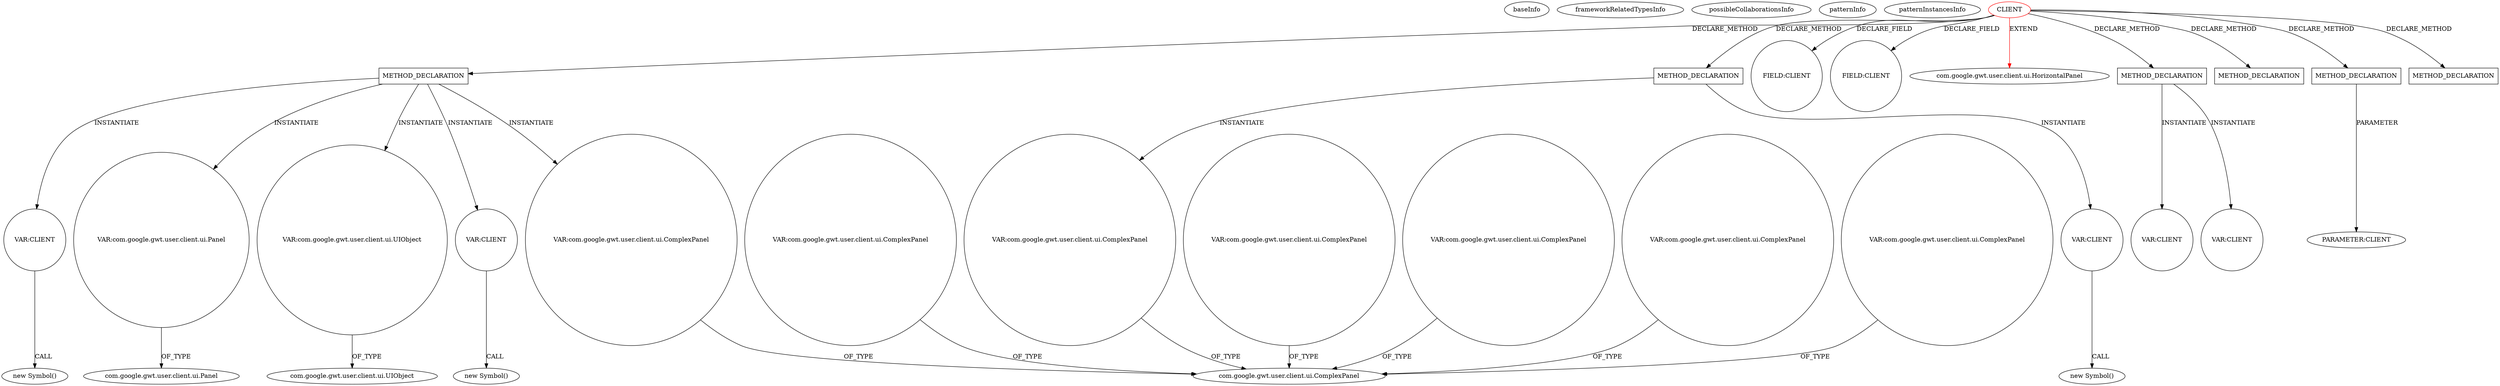 digraph {
baseInfo[graphId=839,category="pattern",isAnonymous=false,possibleRelation=false]
frameworkRelatedTypesInfo[0="com.google.gwt.user.client.ui.HorizontalPanel"]
possibleCollaborationsInfo[]
patternInfo[frequency=2.0,patternRootClient=0]
patternInstancesInfo[0="luxferrari-AlgebrApp~/luxferrari-AlgebrApp/AlgebrApp-master/AlgebrApp/src/org/luxferrari/algebrapp/client/SubPolynomial.java~SubPolynomial~3660",1="luxferrari-AlgebrApp~/luxferrari-AlgebrApp/AlgebrApp-master/AlgebrApp/src/org/luxferrari/algebrapp/client/Product.java~Product~3664"]
17[label="new Symbol()",vertexType="CONSTRUCTOR_CALL",isFrameworkType=false]
18[label="VAR:CLIENT",vertexType="VARIABLE_EXPRESION",isFrameworkType=false,shape=circle]
7[label="METHOD_DECLARATION",vertexType="CLIENT_METHOD_DECLARATION",isFrameworkType=false,shape=box]
8[label="VAR:com.google.gwt.user.client.ui.Panel",vertexType="VARIABLE_EXPRESION",isFrameworkType=false,shape=circle]
87[label="VAR:com.google.gwt.user.client.ui.UIObject",vertexType="VARIABLE_EXPRESION",isFrameworkType=false,shape=circle]
0[label="CLIENT",vertexType="ROOT_CLIENT_CLASS_DECLARATION",isFrameworkType=false,color=red]
10[label="com.google.gwt.user.client.ui.Panel",vertexType="FRAMEWORK_CLASS_TYPE",isFrameworkType=false]
23[label="com.google.gwt.user.client.ui.UIObject",vertexType="FRAMEWORK_CLASS_TYPE",isFrameworkType=false]
2[label="FIELD:CLIENT",vertexType="FIELD_DECLARATION",isFrameworkType=false,shape=circle]
5[label="FIELD:CLIENT",vertexType="FIELD_DECLARATION",isFrameworkType=false,shape=circle]
34[label="VAR:CLIENT",vertexType="VARIABLE_EXPRESION",isFrameworkType=false,shape=circle]
14[label="VAR:com.google.gwt.user.client.ui.ComplexPanel",vertexType="VARIABLE_EXPRESION",isFrameworkType=false,shape=circle]
1[label="com.google.gwt.user.client.ui.HorizontalPanel",vertexType="FRAMEWORK_CLASS_TYPE",isFrameworkType=false]
33[label="new Symbol()",vertexType="CONSTRUCTOR_CALL",isFrameworkType=false]
16[label="com.google.gwt.user.client.ui.ComplexPanel",vertexType="FRAMEWORK_CLASS_TYPE",isFrameworkType=false]
162[label="VAR:com.google.gwt.user.client.ui.ComplexPanel",vertexType="VARIABLE_EXPRESION",isFrameworkType=false,shape=circle]
121[label="VAR:com.google.gwt.user.client.ui.ComplexPanel",vertexType="VARIABLE_EXPRESION",isFrameworkType=false,shape=circle]
171[label="VAR:com.google.gwt.user.client.ui.ComplexPanel",vertexType="VARIABLE_EXPRESION",isFrameworkType=false,shape=circle]
165[label="VAR:com.google.gwt.user.client.ui.ComplexPanel",vertexType="VARIABLE_EXPRESION",isFrameworkType=false,shape=circle]
111[label="VAR:com.google.gwt.user.client.ui.ComplexPanel",vertexType="VARIABLE_EXPRESION",isFrameworkType=false,shape=circle]
174[label="VAR:com.google.gwt.user.client.ui.ComplexPanel",vertexType="VARIABLE_EXPRESION",isFrameworkType=false,shape=circle]
137[label="METHOD_DECLARATION",vertexType="CLIENT_METHOD_DECLARATION",isFrameworkType=false,shape=box]
152[label="VAR:CLIENT",vertexType="VARIABLE_EXPRESION",isFrameworkType=false,shape=circle]
100[label="METHOD_DECLARATION",vertexType="CLIENT_METHOD_DECLARATION",isFrameworkType=false,shape=box]
146[label="VAR:CLIENT",vertexType="VARIABLE_EXPRESION",isFrameworkType=false,shape=circle]
103[label="METHOD_DECLARATION",vertexType="CLIENT_METHOD_DECLARATION",isFrameworkType=false,shape=box]
104[label="PARAMETER:CLIENT",vertexType="PARAMETER_DECLARATION",isFrameworkType=false]
120[label="METHOD_DECLARATION",vertexType="CLIENT_METHOD_DECLARATION",isFrameworkType=false,shape=box]
125[label="VAR:CLIENT",vertexType="VARIABLE_EXPRESION",isFrameworkType=false,shape=circle]
124[label="new Symbol()",vertexType="CONSTRUCTOR_CALL",isFrameworkType=false]
92[label="METHOD_DECLARATION",vertexType="CLIENT_METHOD_DECLARATION",isFrameworkType=false,shape=box]
0->2[label="DECLARE_FIELD"]
137->152[label="INSTANTIATE"]
7->34[label="INSTANTIATE"]
0->5[label="DECLARE_FIELD"]
0->103[label="DECLARE_METHOD"]
121->16[label="OF_TYPE"]
0->1[label="EXTEND",color=red]
8->10[label="OF_TYPE"]
165->16[label="OF_TYPE"]
171->16[label="OF_TYPE"]
120->125[label="INSTANTIATE"]
103->104[label="PARAMETER"]
7->14[label="INSTANTIATE"]
87->23[label="OF_TYPE"]
34->33[label="CALL"]
125->124[label="CALL"]
111->16[label="OF_TYPE"]
14->16[label="OF_TYPE"]
162->16[label="OF_TYPE"]
7->87[label="INSTANTIATE"]
18->17[label="CALL"]
137->146[label="INSTANTIATE"]
0->7[label="DECLARE_METHOD"]
7->8[label="INSTANTIATE"]
0->137[label="DECLARE_METHOD"]
174->16[label="OF_TYPE"]
0->100[label="DECLARE_METHOD"]
0->120[label="DECLARE_METHOD"]
120->121[label="INSTANTIATE"]
7->18[label="INSTANTIATE"]
0->92[label="DECLARE_METHOD"]
}
